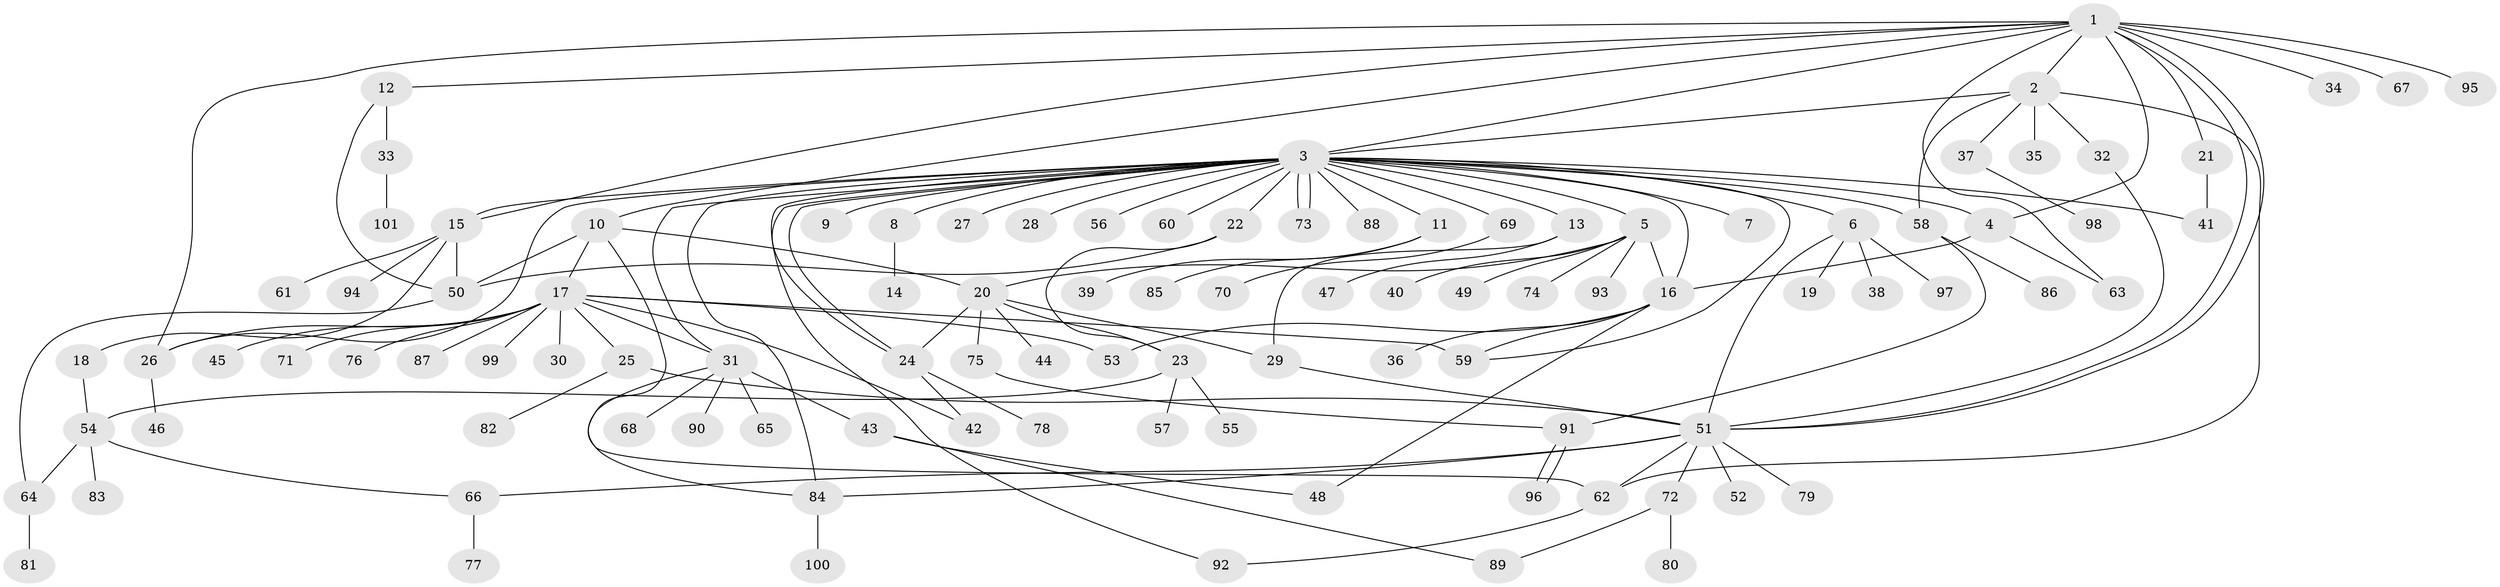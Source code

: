 // Generated by graph-tools (version 1.1) at 2025/01/03/09/25 03:01:44]
// undirected, 101 vertices, 141 edges
graph export_dot {
graph [start="1"]
  node [color=gray90,style=filled];
  1;
  2;
  3;
  4;
  5;
  6;
  7;
  8;
  9;
  10;
  11;
  12;
  13;
  14;
  15;
  16;
  17;
  18;
  19;
  20;
  21;
  22;
  23;
  24;
  25;
  26;
  27;
  28;
  29;
  30;
  31;
  32;
  33;
  34;
  35;
  36;
  37;
  38;
  39;
  40;
  41;
  42;
  43;
  44;
  45;
  46;
  47;
  48;
  49;
  50;
  51;
  52;
  53;
  54;
  55;
  56;
  57;
  58;
  59;
  60;
  61;
  62;
  63;
  64;
  65;
  66;
  67;
  68;
  69;
  70;
  71;
  72;
  73;
  74;
  75;
  76;
  77;
  78;
  79;
  80;
  81;
  82;
  83;
  84;
  85;
  86;
  87;
  88;
  89;
  90;
  91;
  92;
  93;
  94;
  95;
  96;
  97;
  98;
  99;
  100;
  101;
  1 -- 2;
  1 -- 3;
  1 -- 4;
  1 -- 10;
  1 -- 12;
  1 -- 15;
  1 -- 21;
  1 -- 26;
  1 -- 34;
  1 -- 51;
  1 -- 51;
  1 -- 63;
  1 -- 67;
  1 -- 95;
  2 -- 3;
  2 -- 32;
  2 -- 35;
  2 -- 37;
  2 -- 58;
  2 -- 62;
  3 -- 4;
  3 -- 5;
  3 -- 6;
  3 -- 7;
  3 -- 8;
  3 -- 9;
  3 -- 11;
  3 -- 13;
  3 -- 15;
  3 -- 16;
  3 -- 22;
  3 -- 24;
  3 -- 24;
  3 -- 26;
  3 -- 27;
  3 -- 28;
  3 -- 31;
  3 -- 41;
  3 -- 56;
  3 -- 58;
  3 -- 59;
  3 -- 60;
  3 -- 69;
  3 -- 73;
  3 -- 73;
  3 -- 84;
  3 -- 88;
  3 -- 92;
  4 -- 16;
  4 -- 63;
  5 -- 16;
  5 -- 20;
  5 -- 40;
  5 -- 49;
  5 -- 74;
  5 -- 93;
  6 -- 19;
  6 -- 38;
  6 -- 51;
  6 -- 97;
  8 -- 14;
  10 -- 17;
  10 -- 20;
  10 -- 50;
  10 -- 62;
  11 -- 39;
  11 -- 85;
  12 -- 33;
  12 -- 50;
  13 -- 29;
  13 -- 47;
  15 -- 18;
  15 -- 50;
  15 -- 61;
  15 -- 94;
  16 -- 36;
  16 -- 48;
  16 -- 53;
  16 -- 59;
  17 -- 25;
  17 -- 26;
  17 -- 30;
  17 -- 31;
  17 -- 42;
  17 -- 45;
  17 -- 53;
  17 -- 59;
  17 -- 71;
  17 -- 76;
  17 -- 87;
  17 -- 99;
  18 -- 54;
  20 -- 23;
  20 -- 24;
  20 -- 29;
  20 -- 44;
  20 -- 75;
  21 -- 41;
  22 -- 23;
  22 -- 50;
  23 -- 54;
  23 -- 55;
  23 -- 57;
  24 -- 42;
  24 -- 78;
  25 -- 51;
  25 -- 82;
  26 -- 46;
  29 -- 51;
  31 -- 43;
  31 -- 65;
  31 -- 68;
  31 -- 84;
  31 -- 90;
  32 -- 51;
  33 -- 101;
  37 -- 98;
  43 -- 48;
  43 -- 89;
  50 -- 64;
  51 -- 52;
  51 -- 62;
  51 -- 66;
  51 -- 72;
  51 -- 79;
  51 -- 84;
  54 -- 64;
  54 -- 66;
  54 -- 83;
  58 -- 86;
  58 -- 91;
  62 -- 92;
  64 -- 81;
  66 -- 77;
  69 -- 70;
  72 -- 80;
  72 -- 89;
  75 -- 91;
  84 -- 100;
  91 -- 96;
  91 -- 96;
}
